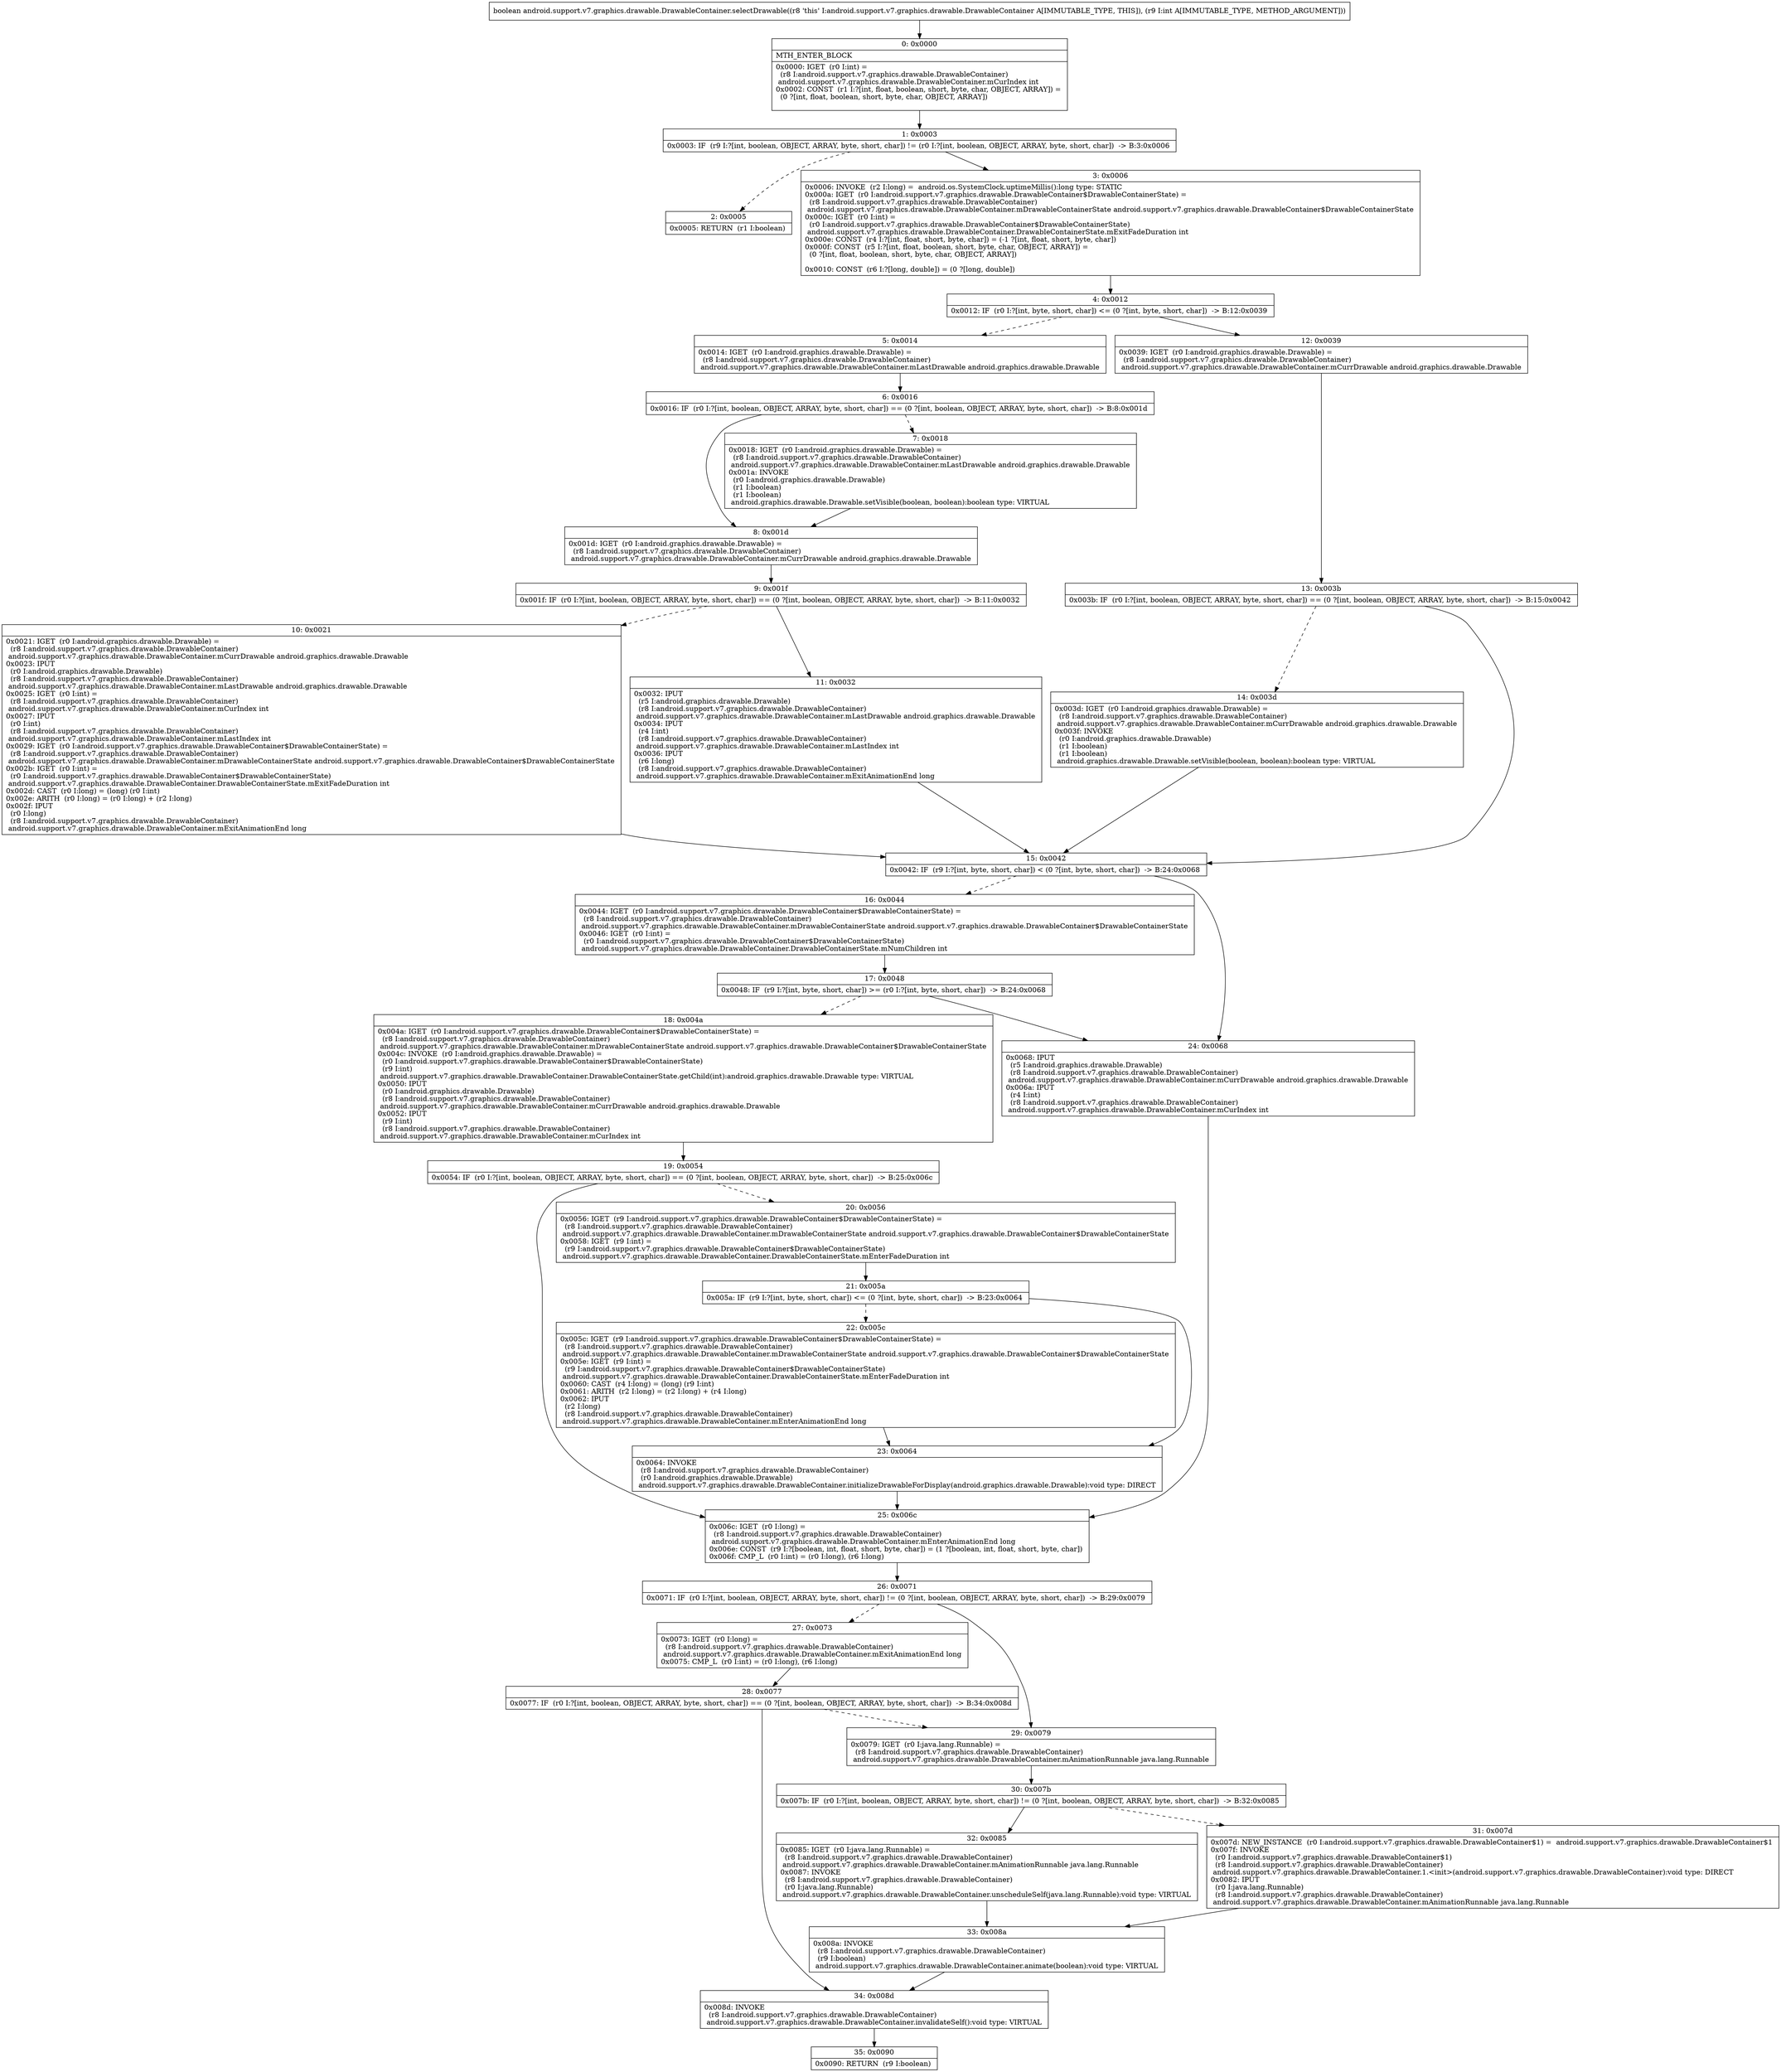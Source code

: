 digraph "CFG forandroid.support.v7.graphics.drawable.DrawableContainer.selectDrawable(I)Z" {
Node_0 [shape=record,label="{0\:\ 0x0000|MTH_ENTER_BLOCK\l|0x0000: IGET  (r0 I:int) = \l  (r8 I:android.support.v7.graphics.drawable.DrawableContainer)\l android.support.v7.graphics.drawable.DrawableContainer.mCurIndex int \l0x0002: CONST  (r1 I:?[int, float, boolean, short, byte, char, OBJECT, ARRAY]) = \l  (0 ?[int, float, boolean, short, byte, char, OBJECT, ARRAY])\l \l}"];
Node_1 [shape=record,label="{1\:\ 0x0003|0x0003: IF  (r9 I:?[int, boolean, OBJECT, ARRAY, byte, short, char]) != (r0 I:?[int, boolean, OBJECT, ARRAY, byte, short, char])  \-\> B:3:0x0006 \l}"];
Node_2 [shape=record,label="{2\:\ 0x0005|0x0005: RETURN  (r1 I:boolean) \l}"];
Node_3 [shape=record,label="{3\:\ 0x0006|0x0006: INVOKE  (r2 I:long) =  android.os.SystemClock.uptimeMillis():long type: STATIC \l0x000a: IGET  (r0 I:android.support.v7.graphics.drawable.DrawableContainer$DrawableContainerState) = \l  (r8 I:android.support.v7.graphics.drawable.DrawableContainer)\l android.support.v7.graphics.drawable.DrawableContainer.mDrawableContainerState android.support.v7.graphics.drawable.DrawableContainer$DrawableContainerState \l0x000c: IGET  (r0 I:int) = \l  (r0 I:android.support.v7.graphics.drawable.DrawableContainer$DrawableContainerState)\l android.support.v7.graphics.drawable.DrawableContainer.DrawableContainerState.mExitFadeDuration int \l0x000e: CONST  (r4 I:?[int, float, short, byte, char]) = (\-1 ?[int, float, short, byte, char]) \l0x000f: CONST  (r5 I:?[int, float, boolean, short, byte, char, OBJECT, ARRAY]) = \l  (0 ?[int, float, boolean, short, byte, char, OBJECT, ARRAY])\l \l0x0010: CONST  (r6 I:?[long, double]) = (0 ?[long, double]) \l}"];
Node_4 [shape=record,label="{4\:\ 0x0012|0x0012: IF  (r0 I:?[int, byte, short, char]) \<= (0 ?[int, byte, short, char])  \-\> B:12:0x0039 \l}"];
Node_5 [shape=record,label="{5\:\ 0x0014|0x0014: IGET  (r0 I:android.graphics.drawable.Drawable) = \l  (r8 I:android.support.v7.graphics.drawable.DrawableContainer)\l android.support.v7.graphics.drawable.DrawableContainer.mLastDrawable android.graphics.drawable.Drawable \l}"];
Node_6 [shape=record,label="{6\:\ 0x0016|0x0016: IF  (r0 I:?[int, boolean, OBJECT, ARRAY, byte, short, char]) == (0 ?[int, boolean, OBJECT, ARRAY, byte, short, char])  \-\> B:8:0x001d \l}"];
Node_7 [shape=record,label="{7\:\ 0x0018|0x0018: IGET  (r0 I:android.graphics.drawable.Drawable) = \l  (r8 I:android.support.v7.graphics.drawable.DrawableContainer)\l android.support.v7.graphics.drawable.DrawableContainer.mLastDrawable android.graphics.drawable.Drawable \l0x001a: INVOKE  \l  (r0 I:android.graphics.drawable.Drawable)\l  (r1 I:boolean)\l  (r1 I:boolean)\l android.graphics.drawable.Drawable.setVisible(boolean, boolean):boolean type: VIRTUAL \l}"];
Node_8 [shape=record,label="{8\:\ 0x001d|0x001d: IGET  (r0 I:android.graphics.drawable.Drawable) = \l  (r8 I:android.support.v7.graphics.drawable.DrawableContainer)\l android.support.v7.graphics.drawable.DrawableContainer.mCurrDrawable android.graphics.drawable.Drawable \l}"];
Node_9 [shape=record,label="{9\:\ 0x001f|0x001f: IF  (r0 I:?[int, boolean, OBJECT, ARRAY, byte, short, char]) == (0 ?[int, boolean, OBJECT, ARRAY, byte, short, char])  \-\> B:11:0x0032 \l}"];
Node_10 [shape=record,label="{10\:\ 0x0021|0x0021: IGET  (r0 I:android.graphics.drawable.Drawable) = \l  (r8 I:android.support.v7.graphics.drawable.DrawableContainer)\l android.support.v7.graphics.drawable.DrawableContainer.mCurrDrawable android.graphics.drawable.Drawable \l0x0023: IPUT  \l  (r0 I:android.graphics.drawable.Drawable)\l  (r8 I:android.support.v7.graphics.drawable.DrawableContainer)\l android.support.v7.graphics.drawable.DrawableContainer.mLastDrawable android.graphics.drawable.Drawable \l0x0025: IGET  (r0 I:int) = \l  (r8 I:android.support.v7.graphics.drawable.DrawableContainer)\l android.support.v7.graphics.drawable.DrawableContainer.mCurIndex int \l0x0027: IPUT  \l  (r0 I:int)\l  (r8 I:android.support.v7.graphics.drawable.DrawableContainer)\l android.support.v7.graphics.drawable.DrawableContainer.mLastIndex int \l0x0029: IGET  (r0 I:android.support.v7.graphics.drawable.DrawableContainer$DrawableContainerState) = \l  (r8 I:android.support.v7.graphics.drawable.DrawableContainer)\l android.support.v7.graphics.drawable.DrawableContainer.mDrawableContainerState android.support.v7.graphics.drawable.DrawableContainer$DrawableContainerState \l0x002b: IGET  (r0 I:int) = \l  (r0 I:android.support.v7.graphics.drawable.DrawableContainer$DrawableContainerState)\l android.support.v7.graphics.drawable.DrawableContainer.DrawableContainerState.mExitFadeDuration int \l0x002d: CAST  (r0 I:long) = (long) (r0 I:int) \l0x002e: ARITH  (r0 I:long) = (r0 I:long) + (r2 I:long) \l0x002f: IPUT  \l  (r0 I:long)\l  (r8 I:android.support.v7.graphics.drawable.DrawableContainer)\l android.support.v7.graphics.drawable.DrawableContainer.mExitAnimationEnd long \l}"];
Node_11 [shape=record,label="{11\:\ 0x0032|0x0032: IPUT  \l  (r5 I:android.graphics.drawable.Drawable)\l  (r8 I:android.support.v7.graphics.drawable.DrawableContainer)\l android.support.v7.graphics.drawable.DrawableContainer.mLastDrawable android.graphics.drawable.Drawable \l0x0034: IPUT  \l  (r4 I:int)\l  (r8 I:android.support.v7.graphics.drawable.DrawableContainer)\l android.support.v7.graphics.drawable.DrawableContainer.mLastIndex int \l0x0036: IPUT  \l  (r6 I:long)\l  (r8 I:android.support.v7.graphics.drawable.DrawableContainer)\l android.support.v7.graphics.drawable.DrawableContainer.mExitAnimationEnd long \l}"];
Node_12 [shape=record,label="{12\:\ 0x0039|0x0039: IGET  (r0 I:android.graphics.drawable.Drawable) = \l  (r8 I:android.support.v7.graphics.drawable.DrawableContainer)\l android.support.v7.graphics.drawable.DrawableContainer.mCurrDrawable android.graphics.drawable.Drawable \l}"];
Node_13 [shape=record,label="{13\:\ 0x003b|0x003b: IF  (r0 I:?[int, boolean, OBJECT, ARRAY, byte, short, char]) == (0 ?[int, boolean, OBJECT, ARRAY, byte, short, char])  \-\> B:15:0x0042 \l}"];
Node_14 [shape=record,label="{14\:\ 0x003d|0x003d: IGET  (r0 I:android.graphics.drawable.Drawable) = \l  (r8 I:android.support.v7.graphics.drawable.DrawableContainer)\l android.support.v7.graphics.drawable.DrawableContainer.mCurrDrawable android.graphics.drawable.Drawable \l0x003f: INVOKE  \l  (r0 I:android.graphics.drawable.Drawable)\l  (r1 I:boolean)\l  (r1 I:boolean)\l android.graphics.drawable.Drawable.setVisible(boolean, boolean):boolean type: VIRTUAL \l}"];
Node_15 [shape=record,label="{15\:\ 0x0042|0x0042: IF  (r9 I:?[int, byte, short, char]) \< (0 ?[int, byte, short, char])  \-\> B:24:0x0068 \l}"];
Node_16 [shape=record,label="{16\:\ 0x0044|0x0044: IGET  (r0 I:android.support.v7.graphics.drawable.DrawableContainer$DrawableContainerState) = \l  (r8 I:android.support.v7.graphics.drawable.DrawableContainer)\l android.support.v7.graphics.drawable.DrawableContainer.mDrawableContainerState android.support.v7.graphics.drawable.DrawableContainer$DrawableContainerState \l0x0046: IGET  (r0 I:int) = \l  (r0 I:android.support.v7.graphics.drawable.DrawableContainer$DrawableContainerState)\l android.support.v7.graphics.drawable.DrawableContainer.DrawableContainerState.mNumChildren int \l}"];
Node_17 [shape=record,label="{17\:\ 0x0048|0x0048: IF  (r9 I:?[int, byte, short, char]) \>= (r0 I:?[int, byte, short, char])  \-\> B:24:0x0068 \l}"];
Node_18 [shape=record,label="{18\:\ 0x004a|0x004a: IGET  (r0 I:android.support.v7.graphics.drawable.DrawableContainer$DrawableContainerState) = \l  (r8 I:android.support.v7.graphics.drawable.DrawableContainer)\l android.support.v7.graphics.drawable.DrawableContainer.mDrawableContainerState android.support.v7.graphics.drawable.DrawableContainer$DrawableContainerState \l0x004c: INVOKE  (r0 I:android.graphics.drawable.Drawable) = \l  (r0 I:android.support.v7.graphics.drawable.DrawableContainer$DrawableContainerState)\l  (r9 I:int)\l android.support.v7.graphics.drawable.DrawableContainer.DrawableContainerState.getChild(int):android.graphics.drawable.Drawable type: VIRTUAL \l0x0050: IPUT  \l  (r0 I:android.graphics.drawable.Drawable)\l  (r8 I:android.support.v7.graphics.drawable.DrawableContainer)\l android.support.v7.graphics.drawable.DrawableContainer.mCurrDrawable android.graphics.drawable.Drawable \l0x0052: IPUT  \l  (r9 I:int)\l  (r8 I:android.support.v7.graphics.drawable.DrawableContainer)\l android.support.v7.graphics.drawable.DrawableContainer.mCurIndex int \l}"];
Node_19 [shape=record,label="{19\:\ 0x0054|0x0054: IF  (r0 I:?[int, boolean, OBJECT, ARRAY, byte, short, char]) == (0 ?[int, boolean, OBJECT, ARRAY, byte, short, char])  \-\> B:25:0x006c \l}"];
Node_20 [shape=record,label="{20\:\ 0x0056|0x0056: IGET  (r9 I:android.support.v7.graphics.drawable.DrawableContainer$DrawableContainerState) = \l  (r8 I:android.support.v7.graphics.drawable.DrawableContainer)\l android.support.v7.graphics.drawable.DrawableContainer.mDrawableContainerState android.support.v7.graphics.drawable.DrawableContainer$DrawableContainerState \l0x0058: IGET  (r9 I:int) = \l  (r9 I:android.support.v7.graphics.drawable.DrawableContainer$DrawableContainerState)\l android.support.v7.graphics.drawable.DrawableContainer.DrawableContainerState.mEnterFadeDuration int \l}"];
Node_21 [shape=record,label="{21\:\ 0x005a|0x005a: IF  (r9 I:?[int, byte, short, char]) \<= (0 ?[int, byte, short, char])  \-\> B:23:0x0064 \l}"];
Node_22 [shape=record,label="{22\:\ 0x005c|0x005c: IGET  (r9 I:android.support.v7.graphics.drawable.DrawableContainer$DrawableContainerState) = \l  (r8 I:android.support.v7.graphics.drawable.DrawableContainer)\l android.support.v7.graphics.drawable.DrawableContainer.mDrawableContainerState android.support.v7.graphics.drawable.DrawableContainer$DrawableContainerState \l0x005e: IGET  (r9 I:int) = \l  (r9 I:android.support.v7.graphics.drawable.DrawableContainer$DrawableContainerState)\l android.support.v7.graphics.drawable.DrawableContainer.DrawableContainerState.mEnterFadeDuration int \l0x0060: CAST  (r4 I:long) = (long) (r9 I:int) \l0x0061: ARITH  (r2 I:long) = (r2 I:long) + (r4 I:long) \l0x0062: IPUT  \l  (r2 I:long)\l  (r8 I:android.support.v7.graphics.drawable.DrawableContainer)\l android.support.v7.graphics.drawable.DrawableContainer.mEnterAnimationEnd long \l}"];
Node_23 [shape=record,label="{23\:\ 0x0064|0x0064: INVOKE  \l  (r8 I:android.support.v7.graphics.drawable.DrawableContainer)\l  (r0 I:android.graphics.drawable.Drawable)\l android.support.v7.graphics.drawable.DrawableContainer.initializeDrawableForDisplay(android.graphics.drawable.Drawable):void type: DIRECT \l}"];
Node_24 [shape=record,label="{24\:\ 0x0068|0x0068: IPUT  \l  (r5 I:android.graphics.drawable.Drawable)\l  (r8 I:android.support.v7.graphics.drawable.DrawableContainer)\l android.support.v7.graphics.drawable.DrawableContainer.mCurrDrawable android.graphics.drawable.Drawable \l0x006a: IPUT  \l  (r4 I:int)\l  (r8 I:android.support.v7.graphics.drawable.DrawableContainer)\l android.support.v7.graphics.drawable.DrawableContainer.mCurIndex int \l}"];
Node_25 [shape=record,label="{25\:\ 0x006c|0x006c: IGET  (r0 I:long) = \l  (r8 I:android.support.v7.graphics.drawable.DrawableContainer)\l android.support.v7.graphics.drawable.DrawableContainer.mEnterAnimationEnd long \l0x006e: CONST  (r9 I:?[boolean, int, float, short, byte, char]) = (1 ?[boolean, int, float, short, byte, char]) \l0x006f: CMP_L  (r0 I:int) = (r0 I:long), (r6 I:long) \l}"];
Node_26 [shape=record,label="{26\:\ 0x0071|0x0071: IF  (r0 I:?[int, boolean, OBJECT, ARRAY, byte, short, char]) != (0 ?[int, boolean, OBJECT, ARRAY, byte, short, char])  \-\> B:29:0x0079 \l}"];
Node_27 [shape=record,label="{27\:\ 0x0073|0x0073: IGET  (r0 I:long) = \l  (r8 I:android.support.v7.graphics.drawable.DrawableContainer)\l android.support.v7.graphics.drawable.DrawableContainer.mExitAnimationEnd long \l0x0075: CMP_L  (r0 I:int) = (r0 I:long), (r6 I:long) \l}"];
Node_28 [shape=record,label="{28\:\ 0x0077|0x0077: IF  (r0 I:?[int, boolean, OBJECT, ARRAY, byte, short, char]) == (0 ?[int, boolean, OBJECT, ARRAY, byte, short, char])  \-\> B:34:0x008d \l}"];
Node_29 [shape=record,label="{29\:\ 0x0079|0x0079: IGET  (r0 I:java.lang.Runnable) = \l  (r8 I:android.support.v7.graphics.drawable.DrawableContainer)\l android.support.v7.graphics.drawable.DrawableContainer.mAnimationRunnable java.lang.Runnable \l}"];
Node_30 [shape=record,label="{30\:\ 0x007b|0x007b: IF  (r0 I:?[int, boolean, OBJECT, ARRAY, byte, short, char]) != (0 ?[int, boolean, OBJECT, ARRAY, byte, short, char])  \-\> B:32:0x0085 \l}"];
Node_31 [shape=record,label="{31\:\ 0x007d|0x007d: NEW_INSTANCE  (r0 I:android.support.v7.graphics.drawable.DrawableContainer$1) =  android.support.v7.graphics.drawable.DrawableContainer$1 \l0x007f: INVOKE  \l  (r0 I:android.support.v7.graphics.drawable.DrawableContainer$1)\l  (r8 I:android.support.v7.graphics.drawable.DrawableContainer)\l android.support.v7.graphics.drawable.DrawableContainer.1.\<init\>(android.support.v7.graphics.drawable.DrawableContainer):void type: DIRECT \l0x0082: IPUT  \l  (r0 I:java.lang.Runnable)\l  (r8 I:android.support.v7.graphics.drawable.DrawableContainer)\l android.support.v7.graphics.drawable.DrawableContainer.mAnimationRunnable java.lang.Runnable \l}"];
Node_32 [shape=record,label="{32\:\ 0x0085|0x0085: IGET  (r0 I:java.lang.Runnable) = \l  (r8 I:android.support.v7.graphics.drawable.DrawableContainer)\l android.support.v7.graphics.drawable.DrawableContainer.mAnimationRunnable java.lang.Runnable \l0x0087: INVOKE  \l  (r8 I:android.support.v7.graphics.drawable.DrawableContainer)\l  (r0 I:java.lang.Runnable)\l android.support.v7.graphics.drawable.DrawableContainer.unscheduleSelf(java.lang.Runnable):void type: VIRTUAL \l}"];
Node_33 [shape=record,label="{33\:\ 0x008a|0x008a: INVOKE  \l  (r8 I:android.support.v7.graphics.drawable.DrawableContainer)\l  (r9 I:boolean)\l android.support.v7.graphics.drawable.DrawableContainer.animate(boolean):void type: VIRTUAL \l}"];
Node_34 [shape=record,label="{34\:\ 0x008d|0x008d: INVOKE  \l  (r8 I:android.support.v7.graphics.drawable.DrawableContainer)\l android.support.v7.graphics.drawable.DrawableContainer.invalidateSelf():void type: VIRTUAL \l}"];
Node_35 [shape=record,label="{35\:\ 0x0090|0x0090: RETURN  (r9 I:boolean) \l}"];
MethodNode[shape=record,label="{boolean android.support.v7.graphics.drawable.DrawableContainer.selectDrawable((r8 'this' I:android.support.v7.graphics.drawable.DrawableContainer A[IMMUTABLE_TYPE, THIS]), (r9 I:int A[IMMUTABLE_TYPE, METHOD_ARGUMENT])) }"];
MethodNode -> Node_0;
Node_0 -> Node_1;
Node_1 -> Node_2[style=dashed];
Node_1 -> Node_3;
Node_3 -> Node_4;
Node_4 -> Node_5[style=dashed];
Node_4 -> Node_12;
Node_5 -> Node_6;
Node_6 -> Node_7[style=dashed];
Node_6 -> Node_8;
Node_7 -> Node_8;
Node_8 -> Node_9;
Node_9 -> Node_10[style=dashed];
Node_9 -> Node_11;
Node_10 -> Node_15;
Node_11 -> Node_15;
Node_12 -> Node_13;
Node_13 -> Node_14[style=dashed];
Node_13 -> Node_15;
Node_14 -> Node_15;
Node_15 -> Node_16[style=dashed];
Node_15 -> Node_24;
Node_16 -> Node_17;
Node_17 -> Node_18[style=dashed];
Node_17 -> Node_24;
Node_18 -> Node_19;
Node_19 -> Node_20[style=dashed];
Node_19 -> Node_25;
Node_20 -> Node_21;
Node_21 -> Node_22[style=dashed];
Node_21 -> Node_23;
Node_22 -> Node_23;
Node_23 -> Node_25;
Node_24 -> Node_25;
Node_25 -> Node_26;
Node_26 -> Node_27[style=dashed];
Node_26 -> Node_29;
Node_27 -> Node_28;
Node_28 -> Node_29[style=dashed];
Node_28 -> Node_34;
Node_29 -> Node_30;
Node_30 -> Node_31[style=dashed];
Node_30 -> Node_32;
Node_31 -> Node_33;
Node_32 -> Node_33;
Node_33 -> Node_34;
Node_34 -> Node_35;
}

